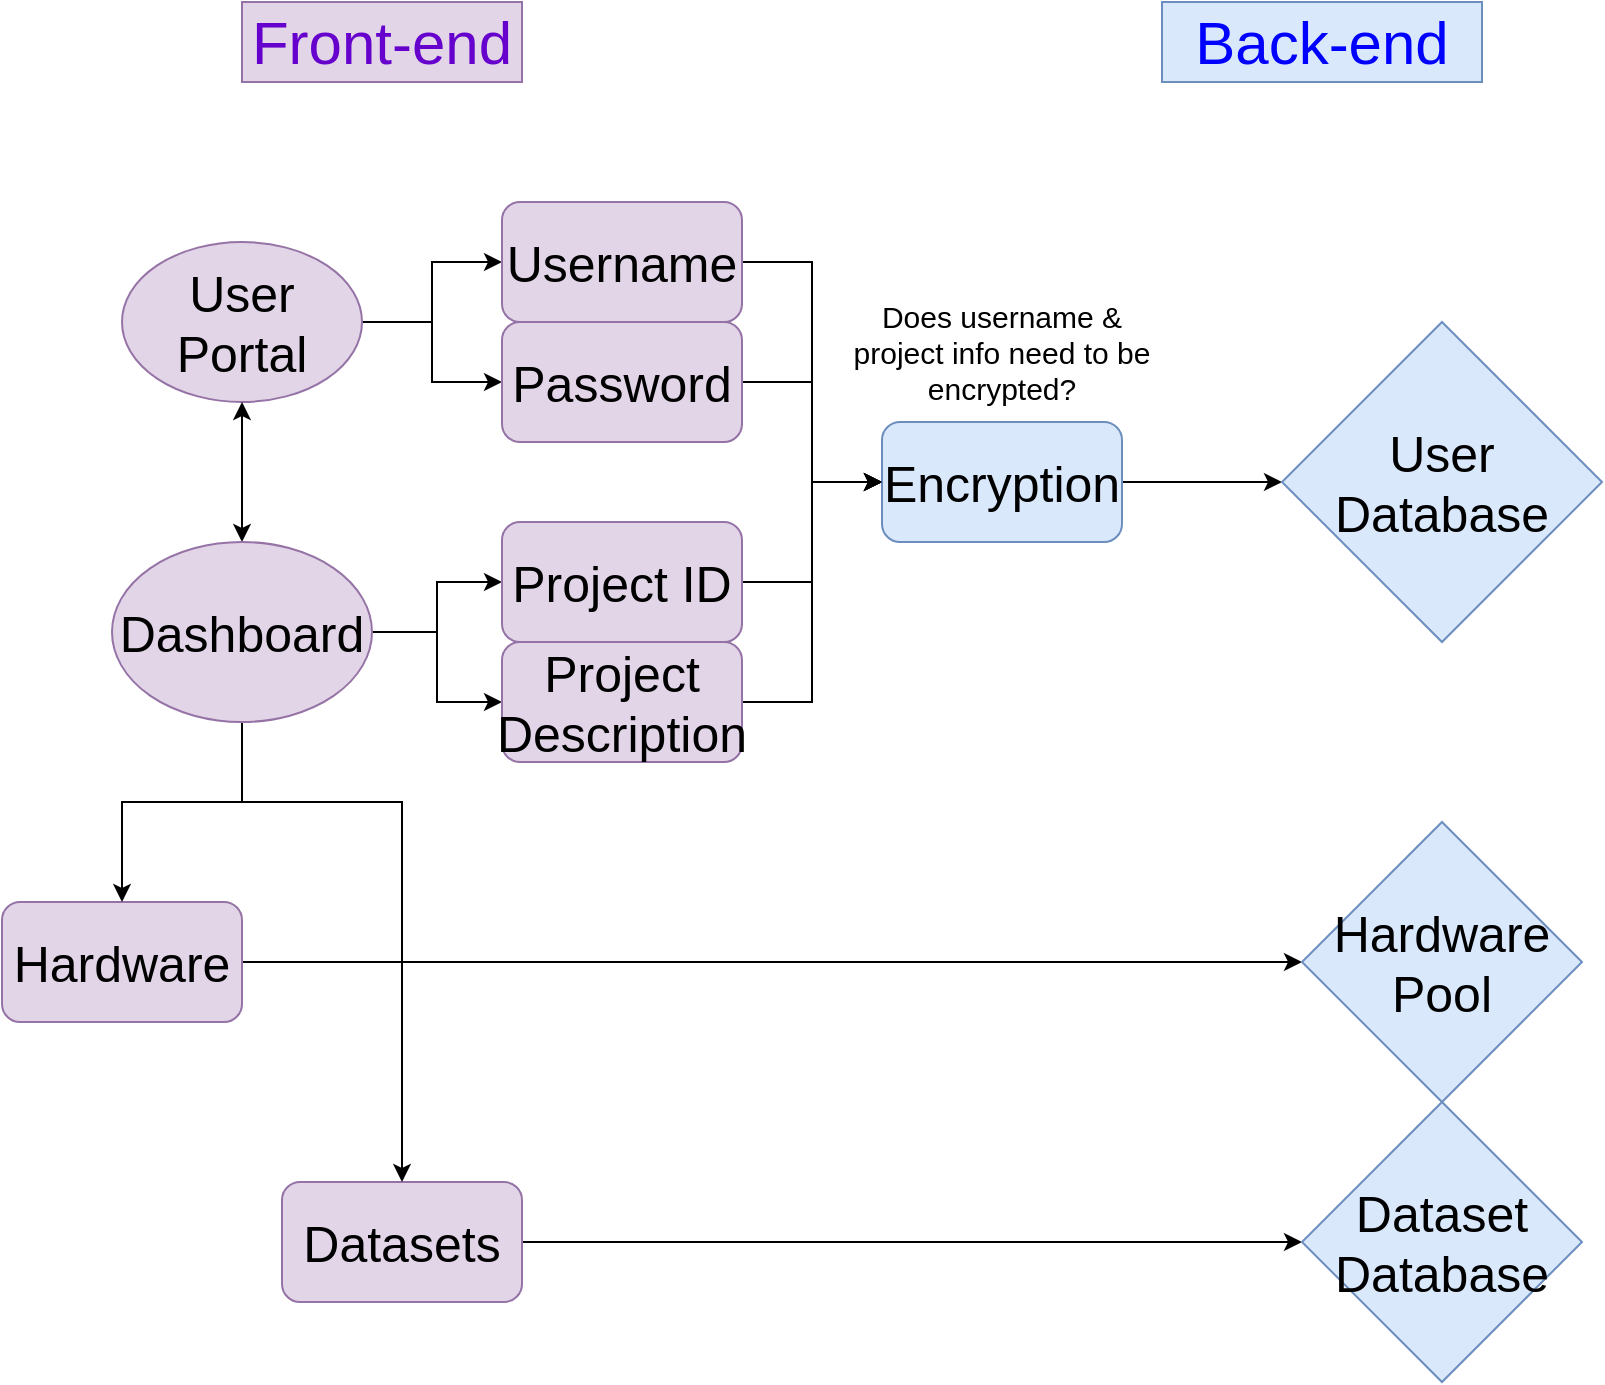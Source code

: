 <mxfile version="16.5.6" type="device"><diagram id="usgLI-nfXxK5TUO5Oh24" name="Page-1"><mxGraphModel dx="1176" dy="645" grid="1" gridSize="10" guides="1" tooltips="1" connect="1" arrows="1" fold="1" page="1" pageScale="1" pageWidth="850" pageHeight="1100" math="0" shadow="0"><root><mxCell id="0"/><mxCell id="1" parent="0"/><mxCell id="2Oa80ULvj-AS4XDEKxo2-2" value="&lt;font color=&quot;#6600CC&quot;&gt;Front-end&lt;/font&gt;" style="text;html=1;strokeColor=#9673a6;fillColor=#e1d5e7;align=center;verticalAlign=middle;whiteSpace=wrap;rounded=0;fontSize=30;" parent="1" vertex="1"><mxGeometry x="160" y="20" width="140" height="40" as="geometry"/></mxCell><mxCell id="2Oa80ULvj-AS4XDEKxo2-28" style="edgeStyle=orthogonalEdgeStyle;rounded=0;orthogonalLoop=1;jettySize=auto;html=1;exitX=1;exitY=0.5;exitDx=0;exitDy=0;entryX=0;entryY=0.5;entryDx=0;entryDy=0;fontSize=25;" parent="1" source="2Oa80ULvj-AS4XDEKxo2-4" target="2Oa80ULvj-AS4XDEKxo2-21" edge="1"><mxGeometry relative="1" as="geometry"/></mxCell><mxCell id="2Oa80ULvj-AS4XDEKxo2-29" style="edgeStyle=orthogonalEdgeStyle;rounded=0;orthogonalLoop=1;jettySize=auto;html=1;exitX=1;exitY=0.5;exitDx=0;exitDy=0;fontSize=25;" parent="1" source="2Oa80ULvj-AS4XDEKxo2-4" target="2Oa80ULvj-AS4XDEKxo2-22" edge="1"><mxGeometry relative="1" as="geometry"/></mxCell><mxCell id="2Oa80ULvj-AS4XDEKxo2-4" value="User Portal" style="ellipse;whiteSpace=wrap;html=1;fontSize=25;fillColor=#e1d5e7;strokeColor=#9673a6;" parent="1" vertex="1"><mxGeometry x="100" y="140" width="120" height="80" as="geometry"/></mxCell><mxCell id="2Oa80ULvj-AS4XDEKxo2-5" value="&lt;font color=&quot;#0000FF&quot;&gt;Back-end&lt;/font&gt;" style="text;html=1;strokeColor=#6c8ebf;fillColor=#dae8fc;align=center;verticalAlign=middle;whiteSpace=wrap;rounded=0;fontSize=30;" parent="1" vertex="1"><mxGeometry x="620" y="20" width="160" height="40" as="geometry"/></mxCell><mxCell id="2Oa80ULvj-AS4XDEKxo2-10" value="" style="endArrow=classic;startArrow=classic;html=1;rounded=0;fontSize=25;entryX=0.5;entryY=1;entryDx=0;entryDy=0;exitX=0.5;exitY=0;exitDx=0;exitDy=0;" parent="1" source="2Oa80ULvj-AS4XDEKxo2-16" target="2Oa80ULvj-AS4XDEKxo2-4" edge="1"><mxGeometry width="50" height="50" relative="1" as="geometry"><mxPoint x="160.0" y="250.0" as="sourcePoint"/><mxPoint x="460" y="280" as="targetPoint"/></mxGeometry></mxCell><mxCell id="2Oa80ULvj-AS4XDEKxo2-51" style="edgeStyle=orthogonalEdgeStyle;rounded=0;orthogonalLoop=1;jettySize=auto;html=1;exitX=1;exitY=0.5;exitDx=0;exitDy=0;fontSize=15;" parent="1" source="2Oa80ULvj-AS4XDEKxo2-13" target="2Oa80ULvj-AS4XDEKxo2-50" edge="1"><mxGeometry relative="1" as="geometry"/></mxCell><mxCell id="2Oa80ULvj-AS4XDEKxo2-13" value="Datasets" style="rounded=1;whiteSpace=wrap;html=1;fontSize=25;fillColor=#e1d5e7;strokeColor=#9673a6;" parent="1" vertex="1"><mxGeometry x="180" y="610" width="120" height="60" as="geometry"/></mxCell><mxCell id="2Oa80ULvj-AS4XDEKxo2-49" style="edgeStyle=orthogonalEdgeStyle;rounded=0;orthogonalLoop=1;jettySize=auto;html=1;exitX=1;exitY=0.5;exitDx=0;exitDy=0;fontSize=15;" parent="1" source="2Oa80ULvj-AS4XDEKxo2-14" target="2Oa80ULvj-AS4XDEKxo2-48" edge="1"><mxGeometry relative="1" as="geometry"/></mxCell><mxCell id="2Oa80ULvj-AS4XDEKxo2-14" value="Hardware" style="rounded=1;whiteSpace=wrap;html=1;fontSize=25;fillColor=#e1d5e7;strokeColor=#9673a6;" parent="1" vertex="1"><mxGeometry x="40" y="470" width="120" height="60" as="geometry"/></mxCell><mxCell id="2Oa80ULvj-AS4XDEKxo2-18" style="edgeStyle=orthogonalEdgeStyle;rounded=0;orthogonalLoop=1;jettySize=auto;html=1;exitX=0.5;exitY=1;exitDx=0;exitDy=0;entryX=0.5;entryY=0;entryDx=0;entryDy=0;fontSize=25;" parent="1" source="2Oa80ULvj-AS4XDEKxo2-16" target="2Oa80ULvj-AS4XDEKxo2-14" edge="1"><mxGeometry relative="1" as="geometry"><Array as="points"><mxPoint x="160" y="420"/><mxPoint x="100" y="420"/></Array></mxGeometry></mxCell><mxCell id="2Oa80ULvj-AS4XDEKxo2-19" style="edgeStyle=orthogonalEdgeStyle;rounded=0;orthogonalLoop=1;jettySize=auto;html=1;exitX=0.5;exitY=1;exitDx=0;exitDy=0;fontSize=25;" parent="1" source="2Oa80ULvj-AS4XDEKxo2-16" target="2Oa80ULvj-AS4XDEKxo2-13" edge="1"><mxGeometry relative="1" as="geometry"><Array as="points"><mxPoint x="160" y="420"/><mxPoint x="240" y="420"/></Array></mxGeometry></mxCell><mxCell id="2Oa80ULvj-AS4XDEKxo2-42" style="edgeStyle=orthogonalEdgeStyle;rounded=0;orthogonalLoop=1;jettySize=auto;html=1;exitX=1;exitY=0.5;exitDx=0;exitDy=0;entryX=0;entryY=0.5;entryDx=0;entryDy=0;fontSize=15;" parent="1" source="2Oa80ULvj-AS4XDEKxo2-16" target="2Oa80ULvj-AS4XDEKxo2-39" edge="1"><mxGeometry relative="1" as="geometry"/></mxCell><mxCell id="2Oa80ULvj-AS4XDEKxo2-43" style="edgeStyle=orthogonalEdgeStyle;rounded=0;orthogonalLoop=1;jettySize=auto;html=1;exitX=1;exitY=0.5;exitDx=0;exitDy=0;entryX=0;entryY=0.5;entryDx=0;entryDy=0;fontSize=15;" parent="1" source="2Oa80ULvj-AS4XDEKxo2-16" target="2Oa80ULvj-AS4XDEKxo2-40" edge="1"><mxGeometry relative="1" as="geometry"/></mxCell><mxCell id="2Oa80ULvj-AS4XDEKxo2-16" value="Dashboard" style="ellipse;whiteSpace=wrap;html=1;fontSize=25;fillColor=#e1d5e7;strokeColor=#9673a6;" parent="1" vertex="1"><mxGeometry x="95" y="290" width="130" height="90" as="geometry"/></mxCell><mxCell id="2Oa80ULvj-AS4XDEKxo2-30" style="edgeStyle=orthogonalEdgeStyle;rounded=0;orthogonalLoop=1;jettySize=auto;html=1;exitX=1;exitY=0.5;exitDx=0;exitDy=0;entryX=0;entryY=0.5;entryDx=0;entryDy=0;fontSize=25;" parent="1" source="2Oa80ULvj-AS4XDEKxo2-21" target="2Oa80ULvj-AS4XDEKxo2-27" edge="1"><mxGeometry relative="1" as="geometry"/></mxCell><mxCell id="2Oa80ULvj-AS4XDEKxo2-21" value="Username" style="rounded=1;whiteSpace=wrap;html=1;fontSize=25;fillColor=#e1d5e7;strokeColor=#9673a6;" parent="1" vertex="1"><mxGeometry x="290" y="120" width="120" height="60" as="geometry"/></mxCell><mxCell id="2Oa80ULvj-AS4XDEKxo2-31" style="edgeStyle=orthogonalEdgeStyle;rounded=0;orthogonalLoop=1;jettySize=auto;html=1;exitX=1;exitY=0.5;exitDx=0;exitDy=0;entryX=0;entryY=0.5;entryDx=0;entryDy=0;fontSize=25;" parent="1" source="2Oa80ULvj-AS4XDEKxo2-22" target="2Oa80ULvj-AS4XDEKxo2-27" edge="1"><mxGeometry relative="1" as="geometry"/></mxCell><mxCell id="2Oa80ULvj-AS4XDEKxo2-22" value="Password" style="rounded=1;whiteSpace=wrap;html=1;fontSize=25;fillColor=#e1d5e7;strokeColor=#9673a6;" parent="1" vertex="1"><mxGeometry x="290" y="180" width="120" height="60" as="geometry"/></mxCell><mxCell id="2Oa80ULvj-AS4XDEKxo2-46" style="edgeStyle=orthogonalEdgeStyle;rounded=0;orthogonalLoop=1;jettySize=auto;html=1;exitX=1;exitY=0.5;exitDx=0;exitDy=0;fontSize=15;" parent="1" source="2Oa80ULvj-AS4XDEKxo2-27" target="2Oa80ULvj-AS4XDEKxo2-34" edge="1"><mxGeometry relative="1" as="geometry"/></mxCell><mxCell id="2Oa80ULvj-AS4XDEKxo2-27" value="Encryption" style="rounded=1;whiteSpace=wrap;html=1;fontSize=25;fillColor=#dae8fc;strokeColor=#6c8ebf;" parent="1" vertex="1"><mxGeometry x="480" y="230" width="120" height="60" as="geometry"/></mxCell><mxCell id="2Oa80ULvj-AS4XDEKxo2-34" value="User Database" style="rhombus;whiteSpace=wrap;html=1;fontSize=25;fillColor=#dae8fc;strokeColor=#6c8ebf;" parent="1" vertex="1"><mxGeometry x="680" y="180" width="160" height="160" as="geometry"/></mxCell><mxCell id="2Oa80ULvj-AS4XDEKxo2-36" value="Does username &amp;amp; project info need to be encrypted?" style="text;html=1;strokeColor=none;fillColor=none;align=center;verticalAlign=middle;whiteSpace=wrap;rounded=0;fontSize=15;" parent="1" vertex="1"><mxGeometry x="455" y="180" width="170" height="30" as="geometry"/></mxCell><mxCell id="2Oa80ULvj-AS4XDEKxo2-44" style="edgeStyle=orthogonalEdgeStyle;rounded=0;orthogonalLoop=1;jettySize=auto;html=1;exitX=1;exitY=0.5;exitDx=0;exitDy=0;entryX=0;entryY=0.5;entryDx=0;entryDy=0;fontSize=15;" parent="1" source="2Oa80ULvj-AS4XDEKxo2-39" target="2Oa80ULvj-AS4XDEKxo2-27" edge="1"><mxGeometry relative="1" as="geometry"/></mxCell><mxCell id="2Oa80ULvj-AS4XDEKxo2-39" value="Project ID" style="rounded=1;whiteSpace=wrap;html=1;fontSize=25;fillColor=#e1d5e7;strokeColor=#9673a6;" parent="1" vertex="1"><mxGeometry x="290" y="280" width="120" height="60" as="geometry"/></mxCell><mxCell id="2Oa80ULvj-AS4XDEKxo2-45" style="edgeStyle=orthogonalEdgeStyle;rounded=0;orthogonalLoop=1;jettySize=auto;html=1;exitX=1;exitY=0.5;exitDx=0;exitDy=0;fontSize=15;entryX=0;entryY=0.5;entryDx=0;entryDy=0;" parent="1" source="2Oa80ULvj-AS4XDEKxo2-40" target="2Oa80ULvj-AS4XDEKxo2-27" edge="1"><mxGeometry relative="1" as="geometry"><mxPoint x="570" y="330" as="targetPoint"/></mxGeometry></mxCell><mxCell id="2Oa80ULvj-AS4XDEKxo2-40" value="Project Description" style="rounded=1;whiteSpace=wrap;html=1;fontSize=25;fillColor=#e1d5e7;strokeColor=#9673a6;" parent="1" vertex="1"><mxGeometry x="290" y="340" width="120" height="60" as="geometry"/></mxCell><mxCell id="2Oa80ULvj-AS4XDEKxo2-41" style="edgeStyle=orthogonalEdgeStyle;rounded=0;orthogonalLoop=1;jettySize=auto;html=1;exitX=0.5;exitY=1;exitDx=0;exitDy=0;fontSize=15;" parent="1" source="2Oa80ULvj-AS4XDEKxo2-39" target="2Oa80ULvj-AS4XDEKxo2-39" edge="1"><mxGeometry relative="1" as="geometry"/></mxCell><mxCell id="2Oa80ULvj-AS4XDEKxo2-48" value="Hardware Pool" style="rhombus;whiteSpace=wrap;html=1;fontSize=25;fillColor=#dae8fc;strokeColor=#6c8ebf;" parent="1" vertex="1"><mxGeometry x="690" y="430" width="140" height="140" as="geometry"/></mxCell><mxCell id="2Oa80ULvj-AS4XDEKxo2-50" value="Dataset Database" style="rhombus;whiteSpace=wrap;html=1;fontSize=25;fillColor=#dae8fc;strokeColor=#6c8ebf;" parent="1" vertex="1"><mxGeometry x="690" y="570" width="140" height="140" as="geometry"/></mxCell></root></mxGraphModel></diagram></mxfile>